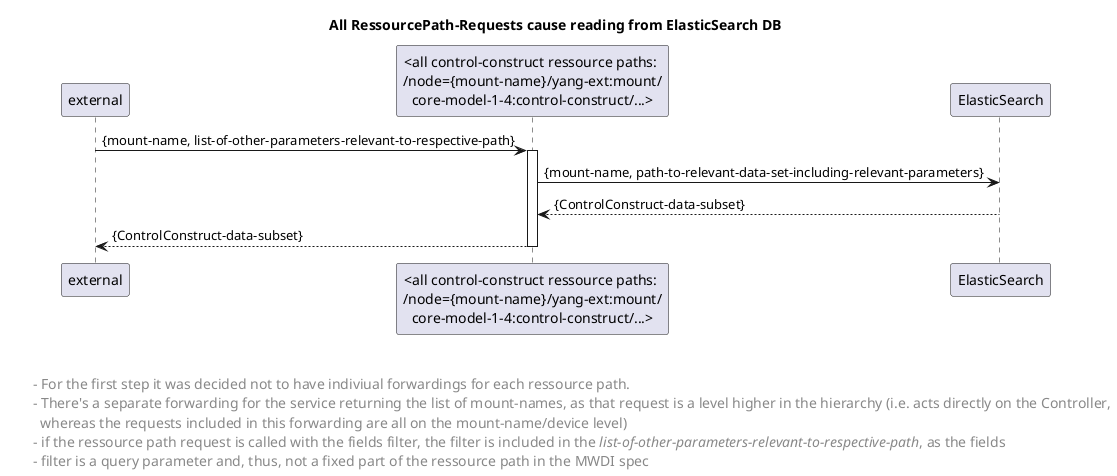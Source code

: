 @startuml
skinparam responseMessageBelowArrow true

title All RessourcePath-Requests cause reading from ElasticSearch DB

participant "external" as requestor
participant "<all control-construct ressource paths: \n/node={mount-name}/yang-ext:mount/\ncore-model-1-4:control-construct/...>" as ressourcePath
participant "ElasticSearch" as es


requestor -> ressourcePath: {mount-name, list-of-other-parameters-relevant-to-respective-path}
activate ressourcePath

ressourcePath -> es: {mount-name, path-to-relevant-data-set-including-relevant-parameters}
es --> ressourcePath: {ControlConstruct-data-subset}

ressourcePath --> requestor: {ControlConstruct-data-subset}
deactivate ressourcePath

left footer 


\t - For the first step it was decided not to have indiviual forwardings for each ressource path. 
\t - There's a separate forwarding for the service returning the list of mount-names, as that request is a level higher in the hierarchy (i.e. acts directly on the Controller, 
\t   whereas the requests included in this forwarding are all on the mount-name/device level)
\t - if the ressource path request is called with the fields filter, the filter is included in the <i>list-of-other-parameters-relevant-to-respective-path</i>, as the fields
\t - filter is a query parameter and, thus, not a fixed part of the ressource path in the MWDI spec
end footer

<style>
footer {
  HorizontalAlignment left
  FontSize 14
}
</style>

@enduml